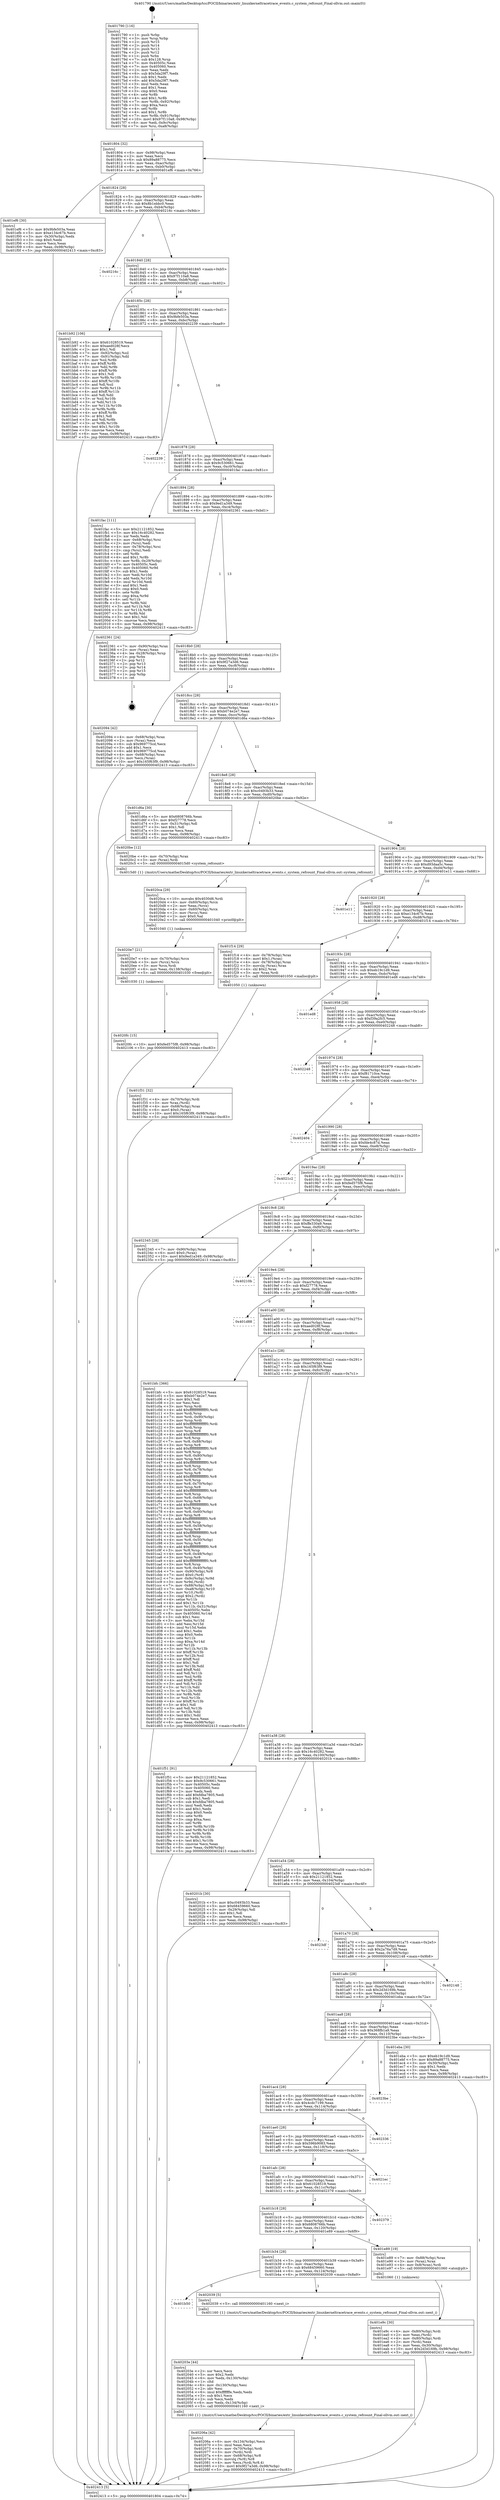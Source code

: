 digraph "0x401790" {
  label = "0x401790 (/mnt/c/Users/mathe/Desktop/tcc/POCII/binaries/extr_linuxkerneltracetrace_events.c_system_refcount_Final-ollvm.out::main(0))"
  labelloc = "t"
  node[shape=record]

  Entry [label="",width=0.3,height=0.3,shape=circle,fillcolor=black,style=filled]
  "0x401804" [label="{
     0x401804 [32]\l
     | [instrs]\l
     &nbsp;&nbsp;0x401804 \<+6\>: mov -0x98(%rbp),%eax\l
     &nbsp;&nbsp;0x40180a \<+2\>: mov %eax,%ecx\l
     &nbsp;&nbsp;0x40180c \<+6\>: sub $0x89a88775,%ecx\l
     &nbsp;&nbsp;0x401812 \<+6\>: mov %eax,-0xac(%rbp)\l
     &nbsp;&nbsp;0x401818 \<+6\>: mov %ecx,-0xb0(%rbp)\l
     &nbsp;&nbsp;0x40181e \<+6\>: je 0000000000401ef6 \<main+0x766\>\l
  }"]
  "0x401ef6" [label="{
     0x401ef6 [30]\l
     | [instrs]\l
     &nbsp;&nbsp;0x401ef6 \<+5\>: mov $0x9bfe503a,%eax\l
     &nbsp;&nbsp;0x401efb \<+5\>: mov $0xe134c67b,%ecx\l
     &nbsp;&nbsp;0x401f00 \<+3\>: mov -0x30(%rbp),%edx\l
     &nbsp;&nbsp;0x401f03 \<+3\>: cmp $0x0,%edx\l
     &nbsp;&nbsp;0x401f06 \<+3\>: cmove %ecx,%eax\l
     &nbsp;&nbsp;0x401f09 \<+6\>: mov %eax,-0x98(%rbp)\l
     &nbsp;&nbsp;0x401f0f \<+5\>: jmp 0000000000402413 \<main+0xc83\>\l
  }"]
  "0x401824" [label="{
     0x401824 [28]\l
     | [instrs]\l
     &nbsp;&nbsp;0x401824 \<+5\>: jmp 0000000000401829 \<main+0x99\>\l
     &nbsp;&nbsp;0x401829 \<+6\>: mov -0xac(%rbp),%eax\l
     &nbsp;&nbsp;0x40182f \<+5\>: sub $0x8b1ebbc0,%eax\l
     &nbsp;&nbsp;0x401834 \<+6\>: mov %eax,-0xb4(%rbp)\l
     &nbsp;&nbsp;0x40183a \<+6\>: je 000000000040216c \<main+0x9dc\>\l
  }"]
  Exit [label="",width=0.3,height=0.3,shape=circle,fillcolor=black,style=filled,peripheries=2]
  "0x40216c" [label="{
     0x40216c\l
  }", style=dashed]
  "0x401840" [label="{
     0x401840 [28]\l
     | [instrs]\l
     &nbsp;&nbsp;0x401840 \<+5\>: jmp 0000000000401845 \<main+0xb5\>\l
     &nbsp;&nbsp;0x401845 \<+6\>: mov -0xac(%rbp),%eax\l
     &nbsp;&nbsp;0x40184b \<+5\>: sub $0x97f110a8,%eax\l
     &nbsp;&nbsp;0x401850 \<+6\>: mov %eax,-0xb8(%rbp)\l
     &nbsp;&nbsp;0x401856 \<+6\>: je 0000000000401b92 \<main+0x402\>\l
  }"]
  "0x4020fc" [label="{
     0x4020fc [15]\l
     | [instrs]\l
     &nbsp;&nbsp;0x4020fc \<+10\>: movl $0xfed575f8,-0x98(%rbp)\l
     &nbsp;&nbsp;0x402106 \<+5\>: jmp 0000000000402413 \<main+0xc83\>\l
  }"]
  "0x401b92" [label="{
     0x401b92 [106]\l
     | [instrs]\l
     &nbsp;&nbsp;0x401b92 \<+5\>: mov $0x61028519,%eax\l
     &nbsp;&nbsp;0x401b97 \<+5\>: mov $0xaed028f,%ecx\l
     &nbsp;&nbsp;0x401b9c \<+2\>: mov $0x1,%dl\l
     &nbsp;&nbsp;0x401b9e \<+7\>: mov -0x92(%rbp),%sil\l
     &nbsp;&nbsp;0x401ba5 \<+7\>: mov -0x91(%rbp),%dil\l
     &nbsp;&nbsp;0x401bac \<+3\>: mov %sil,%r8b\l
     &nbsp;&nbsp;0x401baf \<+4\>: xor $0xff,%r8b\l
     &nbsp;&nbsp;0x401bb3 \<+3\>: mov %dil,%r9b\l
     &nbsp;&nbsp;0x401bb6 \<+4\>: xor $0xff,%r9b\l
     &nbsp;&nbsp;0x401bba \<+3\>: xor $0x1,%dl\l
     &nbsp;&nbsp;0x401bbd \<+3\>: mov %r8b,%r10b\l
     &nbsp;&nbsp;0x401bc0 \<+4\>: and $0xff,%r10b\l
     &nbsp;&nbsp;0x401bc4 \<+3\>: and %dl,%sil\l
     &nbsp;&nbsp;0x401bc7 \<+3\>: mov %r9b,%r11b\l
     &nbsp;&nbsp;0x401bca \<+4\>: and $0xff,%r11b\l
     &nbsp;&nbsp;0x401bce \<+3\>: and %dl,%dil\l
     &nbsp;&nbsp;0x401bd1 \<+3\>: or %sil,%r10b\l
     &nbsp;&nbsp;0x401bd4 \<+3\>: or %dil,%r11b\l
     &nbsp;&nbsp;0x401bd7 \<+3\>: xor %r11b,%r10b\l
     &nbsp;&nbsp;0x401bda \<+3\>: or %r9b,%r8b\l
     &nbsp;&nbsp;0x401bdd \<+4\>: xor $0xff,%r8b\l
     &nbsp;&nbsp;0x401be1 \<+3\>: or $0x1,%dl\l
     &nbsp;&nbsp;0x401be4 \<+3\>: and %dl,%r8b\l
     &nbsp;&nbsp;0x401be7 \<+3\>: or %r8b,%r10b\l
     &nbsp;&nbsp;0x401bea \<+4\>: test $0x1,%r10b\l
     &nbsp;&nbsp;0x401bee \<+3\>: cmovne %ecx,%eax\l
     &nbsp;&nbsp;0x401bf1 \<+6\>: mov %eax,-0x98(%rbp)\l
     &nbsp;&nbsp;0x401bf7 \<+5\>: jmp 0000000000402413 \<main+0xc83\>\l
  }"]
  "0x40185c" [label="{
     0x40185c [28]\l
     | [instrs]\l
     &nbsp;&nbsp;0x40185c \<+5\>: jmp 0000000000401861 \<main+0xd1\>\l
     &nbsp;&nbsp;0x401861 \<+6\>: mov -0xac(%rbp),%eax\l
     &nbsp;&nbsp;0x401867 \<+5\>: sub $0x9bfe503a,%eax\l
     &nbsp;&nbsp;0x40186c \<+6\>: mov %eax,-0xbc(%rbp)\l
     &nbsp;&nbsp;0x401872 \<+6\>: je 0000000000402239 \<main+0xaa9\>\l
  }"]
  "0x402413" [label="{
     0x402413 [5]\l
     | [instrs]\l
     &nbsp;&nbsp;0x402413 \<+5\>: jmp 0000000000401804 \<main+0x74\>\l
  }"]
  "0x401790" [label="{
     0x401790 [116]\l
     | [instrs]\l
     &nbsp;&nbsp;0x401790 \<+1\>: push %rbp\l
     &nbsp;&nbsp;0x401791 \<+3\>: mov %rsp,%rbp\l
     &nbsp;&nbsp;0x401794 \<+2\>: push %r15\l
     &nbsp;&nbsp;0x401796 \<+2\>: push %r14\l
     &nbsp;&nbsp;0x401798 \<+2\>: push %r13\l
     &nbsp;&nbsp;0x40179a \<+2\>: push %r12\l
     &nbsp;&nbsp;0x40179c \<+1\>: push %rbx\l
     &nbsp;&nbsp;0x40179d \<+7\>: sub $0x128,%rsp\l
     &nbsp;&nbsp;0x4017a4 \<+7\>: mov 0x40505c,%eax\l
     &nbsp;&nbsp;0x4017ab \<+7\>: mov 0x405060,%ecx\l
     &nbsp;&nbsp;0x4017b2 \<+2\>: mov %eax,%edx\l
     &nbsp;&nbsp;0x4017b4 \<+6\>: sub $0x5da29f7,%edx\l
     &nbsp;&nbsp;0x4017ba \<+3\>: sub $0x1,%edx\l
     &nbsp;&nbsp;0x4017bd \<+6\>: add $0x5da29f7,%edx\l
     &nbsp;&nbsp;0x4017c3 \<+3\>: imul %edx,%eax\l
     &nbsp;&nbsp;0x4017c6 \<+3\>: and $0x1,%eax\l
     &nbsp;&nbsp;0x4017c9 \<+3\>: cmp $0x0,%eax\l
     &nbsp;&nbsp;0x4017cc \<+4\>: sete %r8b\l
     &nbsp;&nbsp;0x4017d0 \<+4\>: and $0x1,%r8b\l
     &nbsp;&nbsp;0x4017d4 \<+7\>: mov %r8b,-0x92(%rbp)\l
     &nbsp;&nbsp;0x4017db \<+3\>: cmp $0xa,%ecx\l
     &nbsp;&nbsp;0x4017de \<+4\>: setl %r8b\l
     &nbsp;&nbsp;0x4017e2 \<+4\>: and $0x1,%r8b\l
     &nbsp;&nbsp;0x4017e6 \<+7\>: mov %r8b,-0x91(%rbp)\l
     &nbsp;&nbsp;0x4017ed \<+10\>: movl $0x97f110a8,-0x98(%rbp)\l
     &nbsp;&nbsp;0x4017f7 \<+6\>: mov %edi,-0x9c(%rbp)\l
     &nbsp;&nbsp;0x4017fd \<+7\>: mov %rsi,-0xa8(%rbp)\l
  }"]
  "0x4020e7" [label="{
     0x4020e7 [21]\l
     | [instrs]\l
     &nbsp;&nbsp;0x4020e7 \<+4\>: mov -0x70(%rbp),%rcx\l
     &nbsp;&nbsp;0x4020eb \<+3\>: mov (%rcx),%rcx\l
     &nbsp;&nbsp;0x4020ee \<+3\>: mov %rcx,%rdi\l
     &nbsp;&nbsp;0x4020f1 \<+6\>: mov %eax,-0x138(%rbp)\l
     &nbsp;&nbsp;0x4020f7 \<+5\>: call 0000000000401030 \<free@plt\>\l
     | [calls]\l
     &nbsp;&nbsp;0x401030 \{1\} (unknown)\l
  }"]
  "0x402239" [label="{
     0x402239\l
  }", style=dashed]
  "0x401878" [label="{
     0x401878 [28]\l
     | [instrs]\l
     &nbsp;&nbsp;0x401878 \<+5\>: jmp 000000000040187d \<main+0xed\>\l
     &nbsp;&nbsp;0x40187d \<+6\>: mov -0xac(%rbp),%eax\l
     &nbsp;&nbsp;0x401883 \<+5\>: sub $0x9c530661,%eax\l
     &nbsp;&nbsp;0x401888 \<+6\>: mov %eax,-0xc0(%rbp)\l
     &nbsp;&nbsp;0x40188e \<+6\>: je 0000000000401fac \<main+0x81c\>\l
  }"]
  "0x4020ca" [label="{
     0x4020ca [29]\l
     | [instrs]\l
     &nbsp;&nbsp;0x4020ca \<+10\>: movabs $0x4030d6,%rdi\l
     &nbsp;&nbsp;0x4020d4 \<+4\>: mov -0x60(%rbp),%rcx\l
     &nbsp;&nbsp;0x4020d8 \<+2\>: mov %eax,(%rcx)\l
     &nbsp;&nbsp;0x4020da \<+4\>: mov -0x60(%rbp),%rcx\l
     &nbsp;&nbsp;0x4020de \<+2\>: mov (%rcx),%esi\l
     &nbsp;&nbsp;0x4020e0 \<+2\>: mov $0x0,%al\l
     &nbsp;&nbsp;0x4020e2 \<+5\>: call 0000000000401040 \<printf@plt\>\l
     | [calls]\l
     &nbsp;&nbsp;0x401040 \{1\} (unknown)\l
  }"]
  "0x401fac" [label="{
     0x401fac [111]\l
     | [instrs]\l
     &nbsp;&nbsp;0x401fac \<+5\>: mov $0x21121852,%eax\l
     &nbsp;&nbsp;0x401fb1 \<+5\>: mov $0x16c40282,%ecx\l
     &nbsp;&nbsp;0x401fb6 \<+2\>: xor %edx,%edx\l
     &nbsp;&nbsp;0x401fb8 \<+4\>: mov -0x68(%rbp),%rsi\l
     &nbsp;&nbsp;0x401fbc \<+2\>: mov (%rsi),%edi\l
     &nbsp;&nbsp;0x401fbe \<+4\>: mov -0x78(%rbp),%rsi\l
     &nbsp;&nbsp;0x401fc2 \<+2\>: cmp (%rsi),%edi\l
     &nbsp;&nbsp;0x401fc4 \<+4\>: setl %r8b\l
     &nbsp;&nbsp;0x401fc8 \<+4\>: and $0x1,%r8b\l
     &nbsp;&nbsp;0x401fcc \<+4\>: mov %r8b,-0x29(%rbp)\l
     &nbsp;&nbsp;0x401fd0 \<+7\>: mov 0x40505c,%edi\l
     &nbsp;&nbsp;0x401fd7 \<+8\>: mov 0x405060,%r9d\l
     &nbsp;&nbsp;0x401fdf \<+3\>: sub $0x1,%edx\l
     &nbsp;&nbsp;0x401fe2 \<+3\>: mov %edi,%r10d\l
     &nbsp;&nbsp;0x401fe5 \<+3\>: add %edx,%r10d\l
     &nbsp;&nbsp;0x401fe8 \<+4\>: imul %r10d,%edi\l
     &nbsp;&nbsp;0x401fec \<+3\>: and $0x1,%edi\l
     &nbsp;&nbsp;0x401fef \<+3\>: cmp $0x0,%edi\l
     &nbsp;&nbsp;0x401ff2 \<+4\>: sete %r8b\l
     &nbsp;&nbsp;0x401ff6 \<+4\>: cmp $0xa,%r9d\l
     &nbsp;&nbsp;0x401ffa \<+4\>: setl %r11b\l
     &nbsp;&nbsp;0x401ffe \<+3\>: mov %r8b,%bl\l
     &nbsp;&nbsp;0x402001 \<+3\>: and %r11b,%bl\l
     &nbsp;&nbsp;0x402004 \<+3\>: xor %r11b,%r8b\l
     &nbsp;&nbsp;0x402007 \<+3\>: or %r8b,%bl\l
     &nbsp;&nbsp;0x40200a \<+3\>: test $0x1,%bl\l
     &nbsp;&nbsp;0x40200d \<+3\>: cmovne %ecx,%eax\l
     &nbsp;&nbsp;0x402010 \<+6\>: mov %eax,-0x98(%rbp)\l
     &nbsp;&nbsp;0x402016 \<+5\>: jmp 0000000000402413 \<main+0xc83\>\l
  }"]
  "0x401894" [label="{
     0x401894 [28]\l
     | [instrs]\l
     &nbsp;&nbsp;0x401894 \<+5\>: jmp 0000000000401899 \<main+0x109\>\l
     &nbsp;&nbsp;0x401899 \<+6\>: mov -0xac(%rbp),%eax\l
     &nbsp;&nbsp;0x40189f \<+5\>: sub $0x9ed1a349,%eax\l
     &nbsp;&nbsp;0x4018a4 \<+6\>: mov %eax,-0xc4(%rbp)\l
     &nbsp;&nbsp;0x4018aa \<+6\>: je 0000000000402361 \<main+0xbd1\>\l
  }"]
  "0x40206a" [label="{
     0x40206a [42]\l
     | [instrs]\l
     &nbsp;&nbsp;0x40206a \<+6\>: mov -0x134(%rbp),%ecx\l
     &nbsp;&nbsp;0x402070 \<+3\>: imul %eax,%ecx\l
     &nbsp;&nbsp;0x402073 \<+4\>: mov -0x70(%rbp),%rdi\l
     &nbsp;&nbsp;0x402077 \<+3\>: mov (%rdi),%rdi\l
     &nbsp;&nbsp;0x40207a \<+4\>: mov -0x68(%rbp),%r8\l
     &nbsp;&nbsp;0x40207e \<+3\>: movslq (%r8),%r8\l
     &nbsp;&nbsp;0x402081 \<+4\>: mov %ecx,(%rdi,%r8,4)\l
     &nbsp;&nbsp;0x402085 \<+10\>: movl $0x9f27a3d6,-0x98(%rbp)\l
     &nbsp;&nbsp;0x40208f \<+5\>: jmp 0000000000402413 \<main+0xc83\>\l
  }"]
  "0x402361" [label="{
     0x402361 [24]\l
     | [instrs]\l
     &nbsp;&nbsp;0x402361 \<+7\>: mov -0x90(%rbp),%rax\l
     &nbsp;&nbsp;0x402368 \<+2\>: mov (%rax),%eax\l
     &nbsp;&nbsp;0x40236a \<+4\>: lea -0x28(%rbp),%rsp\l
     &nbsp;&nbsp;0x40236e \<+1\>: pop %rbx\l
     &nbsp;&nbsp;0x40236f \<+2\>: pop %r12\l
     &nbsp;&nbsp;0x402371 \<+2\>: pop %r13\l
     &nbsp;&nbsp;0x402373 \<+2\>: pop %r14\l
     &nbsp;&nbsp;0x402375 \<+2\>: pop %r15\l
     &nbsp;&nbsp;0x402377 \<+1\>: pop %rbp\l
     &nbsp;&nbsp;0x402378 \<+1\>: ret\l
  }"]
  "0x4018b0" [label="{
     0x4018b0 [28]\l
     | [instrs]\l
     &nbsp;&nbsp;0x4018b0 \<+5\>: jmp 00000000004018b5 \<main+0x125\>\l
     &nbsp;&nbsp;0x4018b5 \<+6\>: mov -0xac(%rbp),%eax\l
     &nbsp;&nbsp;0x4018bb \<+5\>: sub $0x9f27a3d6,%eax\l
     &nbsp;&nbsp;0x4018c0 \<+6\>: mov %eax,-0xc8(%rbp)\l
     &nbsp;&nbsp;0x4018c6 \<+6\>: je 0000000000402094 \<main+0x904\>\l
  }"]
  "0x40203e" [label="{
     0x40203e [44]\l
     | [instrs]\l
     &nbsp;&nbsp;0x40203e \<+2\>: xor %ecx,%ecx\l
     &nbsp;&nbsp;0x402040 \<+5\>: mov $0x2,%edx\l
     &nbsp;&nbsp;0x402045 \<+6\>: mov %edx,-0x130(%rbp)\l
     &nbsp;&nbsp;0x40204b \<+1\>: cltd\l
     &nbsp;&nbsp;0x40204c \<+6\>: mov -0x130(%rbp),%esi\l
     &nbsp;&nbsp;0x402052 \<+2\>: idiv %esi\l
     &nbsp;&nbsp;0x402054 \<+6\>: imul $0xfffffffe,%edx,%edx\l
     &nbsp;&nbsp;0x40205a \<+3\>: sub $0x1,%ecx\l
     &nbsp;&nbsp;0x40205d \<+2\>: sub %ecx,%edx\l
     &nbsp;&nbsp;0x40205f \<+6\>: mov %edx,-0x134(%rbp)\l
     &nbsp;&nbsp;0x402065 \<+5\>: call 0000000000401160 \<next_i\>\l
     | [calls]\l
     &nbsp;&nbsp;0x401160 \{1\} (/mnt/c/Users/mathe/Desktop/tcc/POCII/binaries/extr_linuxkerneltracetrace_events.c_system_refcount_Final-ollvm.out::next_i)\l
  }"]
  "0x402094" [label="{
     0x402094 [42]\l
     | [instrs]\l
     &nbsp;&nbsp;0x402094 \<+4\>: mov -0x68(%rbp),%rax\l
     &nbsp;&nbsp;0x402098 \<+2\>: mov (%rax),%ecx\l
     &nbsp;&nbsp;0x40209a \<+6\>: sub $0x969775cd,%ecx\l
     &nbsp;&nbsp;0x4020a0 \<+3\>: add $0x1,%ecx\l
     &nbsp;&nbsp;0x4020a3 \<+6\>: add $0x969775cd,%ecx\l
     &nbsp;&nbsp;0x4020a9 \<+4\>: mov -0x68(%rbp),%rax\l
     &nbsp;&nbsp;0x4020ad \<+2\>: mov %ecx,(%rax)\l
     &nbsp;&nbsp;0x4020af \<+10\>: movl $0x165f63f9,-0x98(%rbp)\l
     &nbsp;&nbsp;0x4020b9 \<+5\>: jmp 0000000000402413 \<main+0xc83\>\l
  }"]
  "0x4018cc" [label="{
     0x4018cc [28]\l
     | [instrs]\l
     &nbsp;&nbsp;0x4018cc \<+5\>: jmp 00000000004018d1 \<main+0x141\>\l
     &nbsp;&nbsp;0x4018d1 \<+6\>: mov -0xac(%rbp),%eax\l
     &nbsp;&nbsp;0x4018d7 \<+5\>: sub $0xb074e2e7,%eax\l
     &nbsp;&nbsp;0x4018dc \<+6\>: mov %eax,-0xcc(%rbp)\l
     &nbsp;&nbsp;0x4018e2 \<+6\>: je 0000000000401d6a \<main+0x5da\>\l
  }"]
  "0x401b50" [label="{
     0x401b50\l
  }", style=dashed]
  "0x401d6a" [label="{
     0x401d6a [30]\l
     | [instrs]\l
     &nbsp;&nbsp;0x401d6a \<+5\>: mov $0x6808766b,%eax\l
     &nbsp;&nbsp;0x401d6f \<+5\>: mov $0xf27778,%ecx\l
     &nbsp;&nbsp;0x401d74 \<+3\>: mov -0x31(%rbp),%dl\l
     &nbsp;&nbsp;0x401d77 \<+3\>: test $0x1,%dl\l
     &nbsp;&nbsp;0x401d7a \<+3\>: cmovne %ecx,%eax\l
     &nbsp;&nbsp;0x401d7d \<+6\>: mov %eax,-0x98(%rbp)\l
     &nbsp;&nbsp;0x401d83 \<+5\>: jmp 0000000000402413 \<main+0xc83\>\l
  }"]
  "0x4018e8" [label="{
     0x4018e8 [28]\l
     | [instrs]\l
     &nbsp;&nbsp;0x4018e8 \<+5\>: jmp 00000000004018ed \<main+0x15d\>\l
     &nbsp;&nbsp;0x4018ed \<+6\>: mov -0xac(%rbp),%eax\l
     &nbsp;&nbsp;0x4018f3 \<+5\>: sub $0xc0493b33,%eax\l
     &nbsp;&nbsp;0x4018f8 \<+6\>: mov %eax,-0xd0(%rbp)\l
     &nbsp;&nbsp;0x4018fe \<+6\>: je 00000000004020be \<main+0x92e\>\l
  }"]
  "0x402039" [label="{
     0x402039 [5]\l
     | [instrs]\l
     &nbsp;&nbsp;0x402039 \<+5\>: call 0000000000401160 \<next_i\>\l
     | [calls]\l
     &nbsp;&nbsp;0x401160 \{1\} (/mnt/c/Users/mathe/Desktop/tcc/POCII/binaries/extr_linuxkerneltracetrace_events.c_system_refcount_Final-ollvm.out::next_i)\l
  }"]
  "0x4020be" [label="{
     0x4020be [12]\l
     | [instrs]\l
     &nbsp;&nbsp;0x4020be \<+4\>: mov -0x70(%rbp),%rax\l
     &nbsp;&nbsp;0x4020c2 \<+3\>: mov (%rax),%rdi\l
     &nbsp;&nbsp;0x4020c5 \<+5\>: call 00000000004015d0 \<system_refcount\>\l
     | [calls]\l
     &nbsp;&nbsp;0x4015d0 \{1\} (/mnt/c/Users/mathe/Desktop/tcc/POCII/binaries/extr_linuxkerneltracetrace_events.c_system_refcount_Final-ollvm.out::system_refcount)\l
  }"]
  "0x401904" [label="{
     0x401904 [28]\l
     | [instrs]\l
     &nbsp;&nbsp;0x401904 \<+5\>: jmp 0000000000401909 \<main+0x179\>\l
     &nbsp;&nbsp;0x401909 \<+6\>: mov -0xac(%rbp),%eax\l
     &nbsp;&nbsp;0x40190f \<+5\>: sub $0xd93daa5c,%eax\l
     &nbsp;&nbsp;0x401914 \<+6\>: mov %eax,-0xd4(%rbp)\l
     &nbsp;&nbsp;0x40191a \<+6\>: je 0000000000401e11 \<main+0x681\>\l
  }"]
  "0x401f31" [label="{
     0x401f31 [32]\l
     | [instrs]\l
     &nbsp;&nbsp;0x401f31 \<+4\>: mov -0x70(%rbp),%rdi\l
     &nbsp;&nbsp;0x401f35 \<+3\>: mov %rax,(%rdi)\l
     &nbsp;&nbsp;0x401f38 \<+4\>: mov -0x68(%rbp),%rax\l
     &nbsp;&nbsp;0x401f3c \<+6\>: movl $0x0,(%rax)\l
     &nbsp;&nbsp;0x401f42 \<+10\>: movl $0x165f63f9,-0x98(%rbp)\l
     &nbsp;&nbsp;0x401f4c \<+5\>: jmp 0000000000402413 \<main+0xc83\>\l
  }"]
  "0x401e11" [label="{
     0x401e11\l
  }", style=dashed]
  "0x401920" [label="{
     0x401920 [28]\l
     | [instrs]\l
     &nbsp;&nbsp;0x401920 \<+5\>: jmp 0000000000401925 \<main+0x195\>\l
     &nbsp;&nbsp;0x401925 \<+6\>: mov -0xac(%rbp),%eax\l
     &nbsp;&nbsp;0x40192b \<+5\>: sub $0xe134c67b,%eax\l
     &nbsp;&nbsp;0x401930 \<+6\>: mov %eax,-0xd8(%rbp)\l
     &nbsp;&nbsp;0x401936 \<+6\>: je 0000000000401f14 \<main+0x784\>\l
  }"]
  "0x401e9c" [label="{
     0x401e9c [30]\l
     | [instrs]\l
     &nbsp;&nbsp;0x401e9c \<+4\>: mov -0x80(%rbp),%rdi\l
     &nbsp;&nbsp;0x401ea0 \<+2\>: mov %eax,(%rdi)\l
     &nbsp;&nbsp;0x401ea2 \<+4\>: mov -0x80(%rbp),%rdi\l
     &nbsp;&nbsp;0x401ea6 \<+2\>: mov (%rdi),%eax\l
     &nbsp;&nbsp;0x401ea8 \<+3\>: mov %eax,-0x30(%rbp)\l
     &nbsp;&nbsp;0x401eab \<+10\>: movl $0x2d3d169b,-0x98(%rbp)\l
     &nbsp;&nbsp;0x401eb5 \<+5\>: jmp 0000000000402413 \<main+0xc83\>\l
  }"]
  "0x401f14" [label="{
     0x401f14 [29]\l
     | [instrs]\l
     &nbsp;&nbsp;0x401f14 \<+4\>: mov -0x78(%rbp),%rax\l
     &nbsp;&nbsp;0x401f18 \<+6\>: movl $0x1,(%rax)\l
     &nbsp;&nbsp;0x401f1e \<+4\>: mov -0x78(%rbp),%rax\l
     &nbsp;&nbsp;0x401f22 \<+3\>: movslq (%rax),%rax\l
     &nbsp;&nbsp;0x401f25 \<+4\>: shl $0x2,%rax\l
     &nbsp;&nbsp;0x401f29 \<+3\>: mov %rax,%rdi\l
     &nbsp;&nbsp;0x401f2c \<+5\>: call 0000000000401050 \<malloc@plt\>\l
     | [calls]\l
     &nbsp;&nbsp;0x401050 \{1\} (unknown)\l
  }"]
  "0x40193c" [label="{
     0x40193c [28]\l
     | [instrs]\l
     &nbsp;&nbsp;0x40193c \<+5\>: jmp 0000000000401941 \<main+0x1b1\>\l
     &nbsp;&nbsp;0x401941 \<+6\>: mov -0xac(%rbp),%eax\l
     &nbsp;&nbsp;0x401947 \<+5\>: sub $0xeb19c1d9,%eax\l
     &nbsp;&nbsp;0x40194c \<+6\>: mov %eax,-0xdc(%rbp)\l
     &nbsp;&nbsp;0x401952 \<+6\>: je 0000000000401ed8 \<main+0x748\>\l
  }"]
  "0x401b34" [label="{
     0x401b34 [28]\l
     | [instrs]\l
     &nbsp;&nbsp;0x401b34 \<+5\>: jmp 0000000000401b39 \<main+0x3a9\>\l
     &nbsp;&nbsp;0x401b39 \<+6\>: mov -0xac(%rbp),%eax\l
     &nbsp;&nbsp;0x401b3f \<+5\>: sub $0x68459660,%eax\l
     &nbsp;&nbsp;0x401b44 \<+6\>: mov %eax,-0x124(%rbp)\l
     &nbsp;&nbsp;0x401b4a \<+6\>: je 0000000000402039 \<main+0x8a9\>\l
  }"]
  "0x401ed8" [label="{
     0x401ed8\l
  }", style=dashed]
  "0x401958" [label="{
     0x401958 [28]\l
     | [instrs]\l
     &nbsp;&nbsp;0x401958 \<+5\>: jmp 000000000040195d \<main+0x1cd\>\l
     &nbsp;&nbsp;0x40195d \<+6\>: mov -0xac(%rbp),%eax\l
     &nbsp;&nbsp;0x401963 \<+5\>: sub $0xf39a2fc5,%eax\l
     &nbsp;&nbsp;0x401968 \<+6\>: mov %eax,-0xe0(%rbp)\l
     &nbsp;&nbsp;0x40196e \<+6\>: je 0000000000402248 \<main+0xab8\>\l
  }"]
  "0x401e89" [label="{
     0x401e89 [19]\l
     | [instrs]\l
     &nbsp;&nbsp;0x401e89 \<+7\>: mov -0x88(%rbp),%rax\l
     &nbsp;&nbsp;0x401e90 \<+3\>: mov (%rax),%rax\l
     &nbsp;&nbsp;0x401e93 \<+4\>: mov 0x8(%rax),%rdi\l
     &nbsp;&nbsp;0x401e97 \<+5\>: call 0000000000401060 \<atoi@plt\>\l
     | [calls]\l
     &nbsp;&nbsp;0x401060 \{1\} (unknown)\l
  }"]
  "0x402248" [label="{
     0x402248\l
  }", style=dashed]
  "0x401974" [label="{
     0x401974 [28]\l
     | [instrs]\l
     &nbsp;&nbsp;0x401974 \<+5\>: jmp 0000000000401979 \<main+0x1e9\>\l
     &nbsp;&nbsp;0x401979 \<+6\>: mov -0xac(%rbp),%eax\l
     &nbsp;&nbsp;0x40197f \<+5\>: sub $0xf81710ce,%eax\l
     &nbsp;&nbsp;0x401984 \<+6\>: mov %eax,-0xe4(%rbp)\l
     &nbsp;&nbsp;0x40198a \<+6\>: je 0000000000402404 \<main+0xc74\>\l
  }"]
  "0x401b18" [label="{
     0x401b18 [28]\l
     | [instrs]\l
     &nbsp;&nbsp;0x401b18 \<+5\>: jmp 0000000000401b1d \<main+0x38d\>\l
     &nbsp;&nbsp;0x401b1d \<+6\>: mov -0xac(%rbp),%eax\l
     &nbsp;&nbsp;0x401b23 \<+5\>: sub $0x6808766b,%eax\l
     &nbsp;&nbsp;0x401b28 \<+6\>: mov %eax,-0x120(%rbp)\l
     &nbsp;&nbsp;0x401b2e \<+6\>: je 0000000000401e89 \<main+0x6f9\>\l
  }"]
  "0x402404" [label="{
     0x402404\l
  }", style=dashed]
  "0x401990" [label="{
     0x401990 [28]\l
     | [instrs]\l
     &nbsp;&nbsp;0x401990 \<+5\>: jmp 0000000000401995 \<main+0x205\>\l
     &nbsp;&nbsp;0x401995 \<+6\>: mov -0xac(%rbp),%eax\l
     &nbsp;&nbsp;0x40199b \<+5\>: sub $0xfde4c87d,%eax\l
     &nbsp;&nbsp;0x4019a0 \<+6\>: mov %eax,-0xe8(%rbp)\l
     &nbsp;&nbsp;0x4019a6 \<+6\>: je 00000000004021c2 \<main+0xa32\>\l
  }"]
  "0x402379" [label="{
     0x402379\l
  }", style=dashed]
  "0x4021c2" [label="{
     0x4021c2\l
  }", style=dashed]
  "0x4019ac" [label="{
     0x4019ac [28]\l
     | [instrs]\l
     &nbsp;&nbsp;0x4019ac \<+5\>: jmp 00000000004019b1 \<main+0x221\>\l
     &nbsp;&nbsp;0x4019b1 \<+6\>: mov -0xac(%rbp),%eax\l
     &nbsp;&nbsp;0x4019b7 \<+5\>: sub $0xfed575f8,%eax\l
     &nbsp;&nbsp;0x4019bc \<+6\>: mov %eax,-0xec(%rbp)\l
     &nbsp;&nbsp;0x4019c2 \<+6\>: je 0000000000402345 \<main+0xbb5\>\l
  }"]
  "0x401afc" [label="{
     0x401afc [28]\l
     | [instrs]\l
     &nbsp;&nbsp;0x401afc \<+5\>: jmp 0000000000401b01 \<main+0x371\>\l
     &nbsp;&nbsp;0x401b01 \<+6\>: mov -0xac(%rbp),%eax\l
     &nbsp;&nbsp;0x401b07 \<+5\>: sub $0x61028519,%eax\l
     &nbsp;&nbsp;0x401b0c \<+6\>: mov %eax,-0x11c(%rbp)\l
     &nbsp;&nbsp;0x401b12 \<+6\>: je 0000000000402379 \<main+0xbe9\>\l
  }"]
  "0x402345" [label="{
     0x402345 [28]\l
     | [instrs]\l
     &nbsp;&nbsp;0x402345 \<+7\>: mov -0x90(%rbp),%rax\l
     &nbsp;&nbsp;0x40234c \<+6\>: movl $0x0,(%rax)\l
     &nbsp;&nbsp;0x402352 \<+10\>: movl $0x9ed1a349,-0x98(%rbp)\l
     &nbsp;&nbsp;0x40235c \<+5\>: jmp 0000000000402413 \<main+0xc83\>\l
  }"]
  "0x4019c8" [label="{
     0x4019c8 [28]\l
     | [instrs]\l
     &nbsp;&nbsp;0x4019c8 \<+5\>: jmp 00000000004019cd \<main+0x23d\>\l
     &nbsp;&nbsp;0x4019cd \<+6\>: mov -0xac(%rbp),%eax\l
     &nbsp;&nbsp;0x4019d3 \<+5\>: sub $0xffe330a9,%eax\l
     &nbsp;&nbsp;0x4019d8 \<+6\>: mov %eax,-0xf0(%rbp)\l
     &nbsp;&nbsp;0x4019de \<+6\>: je 000000000040210b \<main+0x97b\>\l
  }"]
  "0x4021ec" [label="{
     0x4021ec\l
  }", style=dashed]
  "0x40210b" [label="{
     0x40210b\l
  }", style=dashed]
  "0x4019e4" [label="{
     0x4019e4 [28]\l
     | [instrs]\l
     &nbsp;&nbsp;0x4019e4 \<+5\>: jmp 00000000004019e9 \<main+0x259\>\l
     &nbsp;&nbsp;0x4019e9 \<+6\>: mov -0xac(%rbp),%eax\l
     &nbsp;&nbsp;0x4019ef \<+5\>: sub $0xf27778,%eax\l
     &nbsp;&nbsp;0x4019f4 \<+6\>: mov %eax,-0xf4(%rbp)\l
     &nbsp;&nbsp;0x4019fa \<+6\>: je 0000000000401d88 \<main+0x5f8\>\l
  }"]
  "0x401ae0" [label="{
     0x401ae0 [28]\l
     | [instrs]\l
     &nbsp;&nbsp;0x401ae0 \<+5\>: jmp 0000000000401ae5 \<main+0x355\>\l
     &nbsp;&nbsp;0x401ae5 \<+6\>: mov -0xac(%rbp),%eax\l
     &nbsp;&nbsp;0x401aeb \<+5\>: sub $0x596b9083,%eax\l
     &nbsp;&nbsp;0x401af0 \<+6\>: mov %eax,-0x118(%rbp)\l
     &nbsp;&nbsp;0x401af6 \<+6\>: je 00000000004021ec \<main+0xa5c\>\l
  }"]
  "0x401d88" [label="{
     0x401d88\l
  }", style=dashed]
  "0x401a00" [label="{
     0x401a00 [28]\l
     | [instrs]\l
     &nbsp;&nbsp;0x401a00 \<+5\>: jmp 0000000000401a05 \<main+0x275\>\l
     &nbsp;&nbsp;0x401a05 \<+6\>: mov -0xac(%rbp),%eax\l
     &nbsp;&nbsp;0x401a0b \<+5\>: sub $0xaed028f,%eax\l
     &nbsp;&nbsp;0x401a10 \<+6\>: mov %eax,-0xf8(%rbp)\l
     &nbsp;&nbsp;0x401a16 \<+6\>: je 0000000000401bfc \<main+0x46c\>\l
  }"]
  "0x402336" [label="{
     0x402336\l
  }", style=dashed]
  "0x401bfc" [label="{
     0x401bfc [366]\l
     | [instrs]\l
     &nbsp;&nbsp;0x401bfc \<+5\>: mov $0x61028519,%eax\l
     &nbsp;&nbsp;0x401c01 \<+5\>: mov $0xb074e2e7,%ecx\l
     &nbsp;&nbsp;0x401c06 \<+2\>: mov $0x1,%dl\l
     &nbsp;&nbsp;0x401c08 \<+2\>: xor %esi,%esi\l
     &nbsp;&nbsp;0x401c0a \<+3\>: mov %rsp,%rdi\l
     &nbsp;&nbsp;0x401c0d \<+4\>: add $0xfffffffffffffff0,%rdi\l
     &nbsp;&nbsp;0x401c11 \<+3\>: mov %rdi,%rsp\l
     &nbsp;&nbsp;0x401c14 \<+7\>: mov %rdi,-0x90(%rbp)\l
     &nbsp;&nbsp;0x401c1b \<+3\>: mov %rsp,%rdi\l
     &nbsp;&nbsp;0x401c1e \<+4\>: add $0xfffffffffffffff0,%rdi\l
     &nbsp;&nbsp;0x401c22 \<+3\>: mov %rdi,%rsp\l
     &nbsp;&nbsp;0x401c25 \<+3\>: mov %rsp,%r8\l
     &nbsp;&nbsp;0x401c28 \<+4\>: add $0xfffffffffffffff0,%r8\l
     &nbsp;&nbsp;0x401c2c \<+3\>: mov %r8,%rsp\l
     &nbsp;&nbsp;0x401c2f \<+7\>: mov %r8,-0x88(%rbp)\l
     &nbsp;&nbsp;0x401c36 \<+3\>: mov %rsp,%r8\l
     &nbsp;&nbsp;0x401c39 \<+4\>: add $0xfffffffffffffff0,%r8\l
     &nbsp;&nbsp;0x401c3d \<+3\>: mov %r8,%rsp\l
     &nbsp;&nbsp;0x401c40 \<+4\>: mov %r8,-0x80(%rbp)\l
     &nbsp;&nbsp;0x401c44 \<+3\>: mov %rsp,%r8\l
     &nbsp;&nbsp;0x401c47 \<+4\>: add $0xfffffffffffffff0,%r8\l
     &nbsp;&nbsp;0x401c4b \<+3\>: mov %r8,%rsp\l
     &nbsp;&nbsp;0x401c4e \<+4\>: mov %r8,-0x78(%rbp)\l
     &nbsp;&nbsp;0x401c52 \<+3\>: mov %rsp,%r8\l
     &nbsp;&nbsp;0x401c55 \<+4\>: add $0xfffffffffffffff0,%r8\l
     &nbsp;&nbsp;0x401c59 \<+3\>: mov %r8,%rsp\l
     &nbsp;&nbsp;0x401c5c \<+4\>: mov %r8,-0x70(%rbp)\l
     &nbsp;&nbsp;0x401c60 \<+3\>: mov %rsp,%r8\l
     &nbsp;&nbsp;0x401c63 \<+4\>: add $0xfffffffffffffff0,%r8\l
     &nbsp;&nbsp;0x401c67 \<+3\>: mov %r8,%rsp\l
     &nbsp;&nbsp;0x401c6a \<+4\>: mov %r8,-0x68(%rbp)\l
     &nbsp;&nbsp;0x401c6e \<+3\>: mov %rsp,%r8\l
     &nbsp;&nbsp;0x401c71 \<+4\>: add $0xfffffffffffffff0,%r8\l
     &nbsp;&nbsp;0x401c75 \<+3\>: mov %r8,%rsp\l
     &nbsp;&nbsp;0x401c78 \<+4\>: mov %r8,-0x60(%rbp)\l
     &nbsp;&nbsp;0x401c7c \<+3\>: mov %rsp,%r8\l
     &nbsp;&nbsp;0x401c7f \<+4\>: add $0xfffffffffffffff0,%r8\l
     &nbsp;&nbsp;0x401c83 \<+3\>: mov %r8,%rsp\l
     &nbsp;&nbsp;0x401c86 \<+4\>: mov %r8,-0x58(%rbp)\l
     &nbsp;&nbsp;0x401c8a \<+3\>: mov %rsp,%r8\l
     &nbsp;&nbsp;0x401c8d \<+4\>: add $0xfffffffffffffff0,%r8\l
     &nbsp;&nbsp;0x401c91 \<+3\>: mov %r8,%rsp\l
     &nbsp;&nbsp;0x401c94 \<+4\>: mov %r8,-0x50(%rbp)\l
     &nbsp;&nbsp;0x401c98 \<+3\>: mov %rsp,%r8\l
     &nbsp;&nbsp;0x401c9b \<+4\>: add $0xfffffffffffffff0,%r8\l
     &nbsp;&nbsp;0x401c9f \<+3\>: mov %r8,%rsp\l
     &nbsp;&nbsp;0x401ca2 \<+4\>: mov %r8,-0x48(%rbp)\l
     &nbsp;&nbsp;0x401ca6 \<+3\>: mov %rsp,%r8\l
     &nbsp;&nbsp;0x401ca9 \<+4\>: add $0xfffffffffffffff0,%r8\l
     &nbsp;&nbsp;0x401cad \<+3\>: mov %r8,%rsp\l
     &nbsp;&nbsp;0x401cb0 \<+4\>: mov %r8,-0x40(%rbp)\l
     &nbsp;&nbsp;0x401cb4 \<+7\>: mov -0x90(%rbp),%r8\l
     &nbsp;&nbsp;0x401cbb \<+7\>: movl $0x0,(%r8)\l
     &nbsp;&nbsp;0x401cc2 \<+7\>: mov -0x9c(%rbp),%r9d\l
     &nbsp;&nbsp;0x401cc9 \<+3\>: mov %r9d,(%rdi)\l
     &nbsp;&nbsp;0x401ccc \<+7\>: mov -0x88(%rbp),%r8\l
     &nbsp;&nbsp;0x401cd3 \<+7\>: mov -0xa8(%rbp),%r10\l
     &nbsp;&nbsp;0x401cda \<+3\>: mov %r10,(%r8)\l
     &nbsp;&nbsp;0x401cdd \<+3\>: cmpl $0x2,(%rdi)\l
     &nbsp;&nbsp;0x401ce0 \<+4\>: setne %r11b\l
     &nbsp;&nbsp;0x401ce4 \<+4\>: and $0x1,%r11b\l
     &nbsp;&nbsp;0x401ce8 \<+4\>: mov %r11b,-0x31(%rbp)\l
     &nbsp;&nbsp;0x401cec \<+7\>: mov 0x40505c,%ebx\l
     &nbsp;&nbsp;0x401cf3 \<+8\>: mov 0x405060,%r14d\l
     &nbsp;&nbsp;0x401cfb \<+3\>: sub $0x1,%esi\l
     &nbsp;&nbsp;0x401cfe \<+3\>: mov %ebx,%r15d\l
     &nbsp;&nbsp;0x401d01 \<+3\>: add %esi,%r15d\l
     &nbsp;&nbsp;0x401d04 \<+4\>: imul %r15d,%ebx\l
     &nbsp;&nbsp;0x401d08 \<+3\>: and $0x1,%ebx\l
     &nbsp;&nbsp;0x401d0b \<+3\>: cmp $0x0,%ebx\l
     &nbsp;&nbsp;0x401d0e \<+4\>: sete %r11b\l
     &nbsp;&nbsp;0x401d12 \<+4\>: cmp $0xa,%r14d\l
     &nbsp;&nbsp;0x401d16 \<+4\>: setl %r12b\l
     &nbsp;&nbsp;0x401d1a \<+3\>: mov %r11b,%r13b\l
     &nbsp;&nbsp;0x401d1d \<+4\>: xor $0xff,%r13b\l
     &nbsp;&nbsp;0x401d21 \<+3\>: mov %r12b,%sil\l
     &nbsp;&nbsp;0x401d24 \<+4\>: xor $0xff,%sil\l
     &nbsp;&nbsp;0x401d28 \<+3\>: xor $0x1,%dl\l
     &nbsp;&nbsp;0x401d2b \<+3\>: mov %r13b,%dil\l
     &nbsp;&nbsp;0x401d2e \<+4\>: and $0xff,%dil\l
     &nbsp;&nbsp;0x401d32 \<+3\>: and %dl,%r11b\l
     &nbsp;&nbsp;0x401d35 \<+3\>: mov %sil,%r8b\l
     &nbsp;&nbsp;0x401d38 \<+4\>: and $0xff,%r8b\l
     &nbsp;&nbsp;0x401d3c \<+3\>: and %dl,%r12b\l
     &nbsp;&nbsp;0x401d3f \<+3\>: or %r11b,%dil\l
     &nbsp;&nbsp;0x401d42 \<+3\>: or %r12b,%r8b\l
     &nbsp;&nbsp;0x401d45 \<+3\>: xor %r8b,%dil\l
     &nbsp;&nbsp;0x401d48 \<+3\>: or %sil,%r13b\l
     &nbsp;&nbsp;0x401d4b \<+4\>: xor $0xff,%r13b\l
     &nbsp;&nbsp;0x401d4f \<+3\>: or $0x1,%dl\l
     &nbsp;&nbsp;0x401d52 \<+3\>: and %dl,%r13b\l
     &nbsp;&nbsp;0x401d55 \<+3\>: or %r13b,%dil\l
     &nbsp;&nbsp;0x401d58 \<+4\>: test $0x1,%dil\l
     &nbsp;&nbsp;0x401d5c \<+3\>: cmovne %ecx,%eax\l
     &nbsp;&nbsp;0x401d5f \<+6\>: mov %eax,-0x98(%rbp)\l
     &nbsp;&nbsp;0x401d65 \<+5\>: jmp 0000000000402413 \<main+0xc83\>\l
  }"]
  "0x401a1c" [label="{
     0x401a1c [28]\l
     | [instrs]\l
     &nbsp;&nbsp;0x401a1c \<+5\>: jmp 0000000000401a21 \<main+0x291\>\l
     &nbsp;&nbsp;0x401a21 \<+6\>: mov -0xac(%rbp),%eax\l
     &nbsp;&nbsp;0x401a27 \<+5\>: sub $0x165f63f9,%eax\l
     &nbsp;&nbsp;0x401a2c \<+6\>: mov %eax,-0xfc(%rbp)\l
     &nbsp;&nbsp;0x401a32 \<+6\>: je 0000000000401f51 \<main+0x7c1\>\l
  }"]
  "0x401ac4" [label="{
     0x401ac4 [28]\l
     | [instrs]\l
     &nbsp;&nbsp;0x401ac4 \<+5\>: jmp 0000000000401ac9 \<main+0x339\>\l
     &nbsp;&nbsp;0x401ac9 \<+6\>: mov -0xac(%rbp),%eax\l
     &nbsp;&nbsp;0x401acf \<+5\>: sub $0x4cdc7199,%eax\l
     &nbsp;&nbsp;0x401ad4 \<+6\>: mov %eax,-0x114(%rbp)\l
     &nbsp;&nbsp;0x401ada \<+6\>: je 0000000000402336 \<main+0xba6\>\l
  }"]
  "0x4023be" [label="{
     0x4023be\l
  }", style=dashed]
  "0x401f51" [label="{
     0x401f51 [91]\l
     | [instrs]\l
     &nbsp;&nbsp;0x401f51 \<+5\>: mov $0x21121852,%eax\l
     &nbsp;&nbsp;0x401f56 \<+5\>: mov $0x9c530661,%ecx\l
     &nbsp;&nbsp;0x401f5b \<+7\>: mov 0x40505c,%edx\l
     &nbsp;&nbsp;0x401f62 \<+7\>: mov 0x405060,%esi\l
     &nbsp;&nbsp;0x401f69 \<+2\>: mov %edx,%edi\l
     &nbsp;&nbsp;0x401f6b \<+6\>: add $0xfdba7805,%edi\l
     &nbsp;&nbsp;0x401f71 \<+3\>: sub $0x1,%edi\l
     &nbsp;&nbsp;0x401f74 \<+6\>: sub $0xfdba7805,%edi\l
     &nbsp;&nbsp;0x401f7a \<+3\>: imul %edi,%edx\l
     &nbsp;&nbsp;0x401f7d \<+3\>: and $0x1,%edx\l
     &nbsp;&nbsp;0x401f80 \<+3\>: cmp $0x0,%edx\l
     &nbsp;&nbsp;0x401f83 \<+4\>: sete %r8b\l
     &nbsp;&nbsp;0x401f87 \<+3\>: cmp $0xa,%esi\l
     &nbsp;&nbsp;0x401f8a \<+4\>: setl %r9b\l
     &nbsp;&nbsp;0x401f8e \<+3\>: mov %r8b,%r10b\l
     &nbsp;&nbsp;0x401f91 \<+3\>: and %r9b,%r10b\l
     &nbsp;&nbsp;0x401f94 \<+3\>: xor %r9b,%r8b\l
     &nbsp;&nbsp;0x401f97 \<+3\>: or %r8b,%r10b\l
     &nbsp;&nbsp;0x401f9a \<+4\>: test $0x1,%r10b\l
     &nbsp;&nbsp;0x401f9e \<+3\>: cmovne %ecx,%eax\l
     &nbsp;&nbsp;0x401fa1 \<+6\>: mov %eax,-0x98(%rbp)\l
     &nbsp;&nbsp;0x401fa7 \<+5\>: jmp 0000000000402413 \<main+0xc83\>\l
  }"]
  "0x401a38" [label="{
     0x401a38 [28]\l
     | [instrs]\l
     &nbsp;&nbsp;0x401a38 \<+5\>: jmp 0000000000401a3d \<main+0x2ad\>\l
     &nbsp;&nbsp;0x401a3d \<+6\>: mov -0xac(%rbp),%eax\l
     &nbsp;&nbsp;0x401a43 \<+5\>: sub $0x16c40282,%eax\l
     &nbsp;&nbsp;0x401a48 \<+6\>: mov %eax,-0x100(%rbp)\l
     &nbsp;&nbsp;0x401a4e \<+6\>: je 000000000040201b \<main+0x88b\>\l
  }"]
  "0x401aa8" [label="{
     0x401aa8 [28]\l
     | [instrs]\l
     &nbsp;&nbsp;0x401aa8 \<+5\>: jmp 0000000000401aad \<main+0x31d\>\l
     &nbsp;&nbsp;0x401aad \<+6\>: mov -0xac(%rbp),%eax\l
     &nbsp;&nbsp;0x401ab3 \<+5\>: sub $0x368fb1a9,%eax\l
     &nbsp;&nbsp;0x401ab8 \<+6\>: mov %eax,-0x110(%rbp)\l
     &nbsp;&nbsp;0x401abe \<+6\>: je 00000000004023be \<main+0xc2e\>\l
  }"]
  "0x40201b" [label="{
     0x40201b [30]\l
     | [instrs]\l
     &nbsp;&nbsp;0x40201b \<+5\>: mov $0xc0493b33,%eax\l
     &nbsp;&nbsp;0x402020 \<+5\>: mov $0x68459660,%ecx\l
     &nbsp;&nbsp;0x402025 \<+3\>: mov -0x29(%rbp),%dl\l
     &nbsp;&nbsp;0x402028 \<+3\>: test $0x1,%dl\l
     &nbsp;&nbsp;0x40202b \<+3\>: cmovne %ecx,%eax\l
     &nbsp;&nbsp;0x40202e \<+6\>: mov %eax,-0x98(%rbp)\l
     &nbsp;&nbsp;0x402034 \<+5\>: jmp 0000000000402413 \<main+0xc83\>\l
  }"]
  "0x401a54" [label="{
     0x401a54 [28]\l
     | [instrs]\l
     &nbsp;&nbsp;0x401a54 \<+5\>: jmp 0000000000401a59 \<main+0x2c9\>\l
     &nbsp;&nbsp;0x401a59 \<+6\>: mov -0xac(%rbp),%eax\l
     &nbsp;&nbsp;0x401a5f \<+5\>: sub $0x21121852,%eax\l
     &nbsp;&nbsp;0x401a64 \<+6\>: mov %eax,-0x104(%rbp)\l
     &nbsp;&nbsp;0x401a6a \<+6\>: je 00000000004023df \<main+0xc4f\>\l
  }"]
  "0x401eba" [label="{
     0x401eba [30]\l
     | [instrs]\l
     &nbsp;&nbsp;0x401eba \<+5\>: mov $0xeb19c1d9,%eax\l
     &nbsp;&nbsp;0x401ebf \<+5\>: mov $0x89a88775,%ecx\l
     &nbsp;&nbsp;0x401ec4 \<+3\>: mov -0x30(%rbp),%edx\l
     &nbsp;&nbsp;0x401ec7 \<+3\>: cmp $0x1,%edx\l
     &nbsp;&nbsp;0x401eca \<+3\>: cmovl %ecx,%eax\l
     &nbsp;&nbsp;0x401ecd \<+6\>: mov %eax,-0x98(%rbp)\l
     &nbsp;&nbsp;0x401ed3 \<+5\>: jmp 0000000000402413 \<main+0xc83\>\l
  }"]
  "0x4023df" [label="{
     0x4023df\l
  }", style=dashed]
  "0x401a70" [label="{
     0x401a70 [28]\l
     | [instrs]\l
     &nbsp;&nbsp;0x401a70 \<+5\>: jmp 0000000000401a75 \<main+0x2e5\>\l
     &nbsp;&nbsp;0x401a75 \<+6\>: mov -0xac(%rbp),%eax\l
     &nbsp;&nbsp;0x401a7b \<+5\>: sub $0x2a76a7d9,%eax\l
     &nbsp;&nbsp;0x401a80 \<+6\>: mov %eax,-0x108(%rbp)\l
     &nbsp;&nbsp;0x401a86 \<+6\>: je 0000000000402148 \<main+0x9b8\>\l
  }"]
  "0x401a8c" [label="{
     0x401a8c [28]\l
     | [instrs]\l
     &nbsp;&nbsp;0x401a8c \<+5\>: jmp 0000000000401a91 \<main+0x301\>\l
     &nbsp;&nbsp;0x401a91 \<+6\>: mov -0xac(%rbp),%eax\l
     &nbsp;&nbsp;0x401a97 \<+5\>: sub $0x2d3d169b,%eax\l
     &nbsp;&nbsp;0x401a9c \<+6\>: mov %eax,-0x10c(%rbp)\l
     &nbsp;&nbsp;0x401aa2 \<+6\>: je 0000000000401eba \<main+0x72a\>\l
  }"]
  "0x402148" [label="{
     0x402148\l
  }", style=dashed]
  Entry -> "0x401790" [label=" 1"]
  "0x401804" -> "0x401ef6" [label=" 1"]
  "0x401804" -> "0x401824" [label=" 17"]
  "0x402361" -> Exit [label=" 1"]
  "0x401824" -> "0x40216c" [label=" 0"]
  "0x401824" -> "0x401840" [label=" 17"]
  "0x402345" -> "0x402413" [label=" 1"]
  "0x401840" -> "0x401b92" [label=" 1"]
  "0x401840" -> "0x40185c" [label=" 16"]
  "0x401b92" -> "0x402413" [label=" 1"]
  "0x401790" -> "0x401804" [label=" 1"]
  "0x402413" -> "0x401804" [label=" 17"]
  "0x4020fc" -> "0x402413" [label=" 1"]
  "0x40185c" -> "0x402239" [label=" 0"]
  "0x40185c" -> "0x401878" [label=" 16"]
  "0x4020e7" -> "0x4020fc" [label=" 1"]
  "0x401878" -> "0x401fac" [label=" 2"]
  "0x401878" -> "0x401894" [label=" 14"]
  "0x4020ca" -> "0x4020e7" [label=" 1"]
  "0x401894" -> "0x402361" [label=" 1"]
  "0x401894" -> "0x4018b0" [label=" 13"]
  "0x4020be" -> "0x4020ca" [label=" 1"]
  "0x4018b0" -> "0x402094" [label=" 1"]
  "0x4018b0" -> "0x4018cc" [label=" 12"]
  "0x402094" -> "0x402413" [label=" 1"]
  "0x4018cc" -> "0x401d6a" [label=" 1"]
  "0x4018cc" -> "0x4018e8" [label=" 11"]
  "0x40206a" -> "0x402413" [label=" 1"]
  "0x4018e8" -> "0x4020be" [label=" 1"]
  "0x4018e8" -> "0x401904" [label=" 10"]
  "0x40203e" -> "0x40206a" [label=" 1"]
  "0x401904" -> "0x401e11" [label=" 0"]
  "0x401904" -> "0x401920" [label=" 10"]
  "0x401b34" -> "0x401b50" [label=" 0"]
  "0x401920" -> "0x401f14" [label=" 1"]
  "0x401920" -> "0x40193c" [label=" 9"]
  "0x401b34" -> "0x402039" [label=" 1"]
  "0x40193c" -> "0x401ed8" [label=" 0"]
  "0x40193c" -> "0x401958" [label=" 9"]
  "0x402039" -> "0x40203e" [label=" 1"]
  "0x401958" -> "0x402248" [label=" 0"]
  "0x401958" -> "0x401974" [label=" 9"]
  "0x40201b" -> "0x402413" [label=" 2"]
  "0x401974" -> "0x402404" [label=" 0"]
  "0x401974" -> "0x401990" [label=" 9"]
  "0x401f51" -> "0x402413" [label=" 2"]
  "0x401990" -> "0x4021c2" [label=" 0"]
  "0x401990" -> "0x4019ac" [label=" 9"]
  "0x401f31" -> "0x402413" [label=" 1"]
  "0x4019ac" -> "0x402345" [label=" 1"]
  "0x4019ac" -> "0x4019c8" [label=" 8"]
  "0x401ef6" -> "0x402413" [label=" 1"]
  "0x4019c8" -> "0x40210b" [label=" 0"]
  "0x4019c8" -> "0x4019e4" [label=" 8"]
  "0x401eba" -> "0x402413" [label=" 1"]
  "0x4019e4" -> "0x401d88" [label=" 0"]
  "0x4019e4" -> "0x401a00" [label=" 8"]
  "0x401e89" -> "0x401e9c" [label=" 1"]
  "0x401a00" -> "0x401bfc" [label=" 1"]
  "0x401a00" -> "0x401a1c" [label=" 7"]
  "0x401b18" -> "0x401b34" [label=" 1"]
  "0x401bfc" -> "0x402413" [label=" 1"]
  "0x401d6a" -> "0x402413" [label=" 1"]
  "0x401fac" -> "0x402413" [label=" 2"]
  "0x401a1c" -> "0x401f51" [label=" 2"]
  "0x401a1c" -> "0x401a38" [label=" 5"]
  "0x401afc" -> "0x401b18" [label=" 2"]
  "0x401a38" -> "0x40201b" [label=" 2"]
  "0x401a38" -> "0x401a54" [label=" 3"]
  "0x401f14" -> "0x401f31" [label=" 1"]
  "0x401a54" -> "0x4023df" [label=" 0"]
  "0x401a54" -> "0x401a70" [label=" 3"]
  "0x401ae0" -> "0x401afc" [label=" 2"]
  "0x401a70" -> "0x402148" [label=" 0"]
  "0x401a70" -> "0x401a8c" [label=" 3"]
  "0x401ae0" -> "0x4021ec" [label=" 0"]
  "0x401a8c" -> "0x401eba" [label=" 1"]
  "0x401a8c" -> "0x401aa8" [label=" 2"]
  "0x401afc" -> "0x402379" [label=" 0"]
  "0x401aa8" -> "0x4023be" [label=" 0"]
  "0x401aa8" -> "0x401ac4" [label=" 2"]
  "0x401b18" -> "0x401e89" [label=" 1"]
  "0x401ac4" -> "0x402336" [label=" 0"]
  "0x401ac4" -> "0x401ae0" [label=" 2"]
  "0x401e9c" -> "0x402413" [label=" 1"]
}
